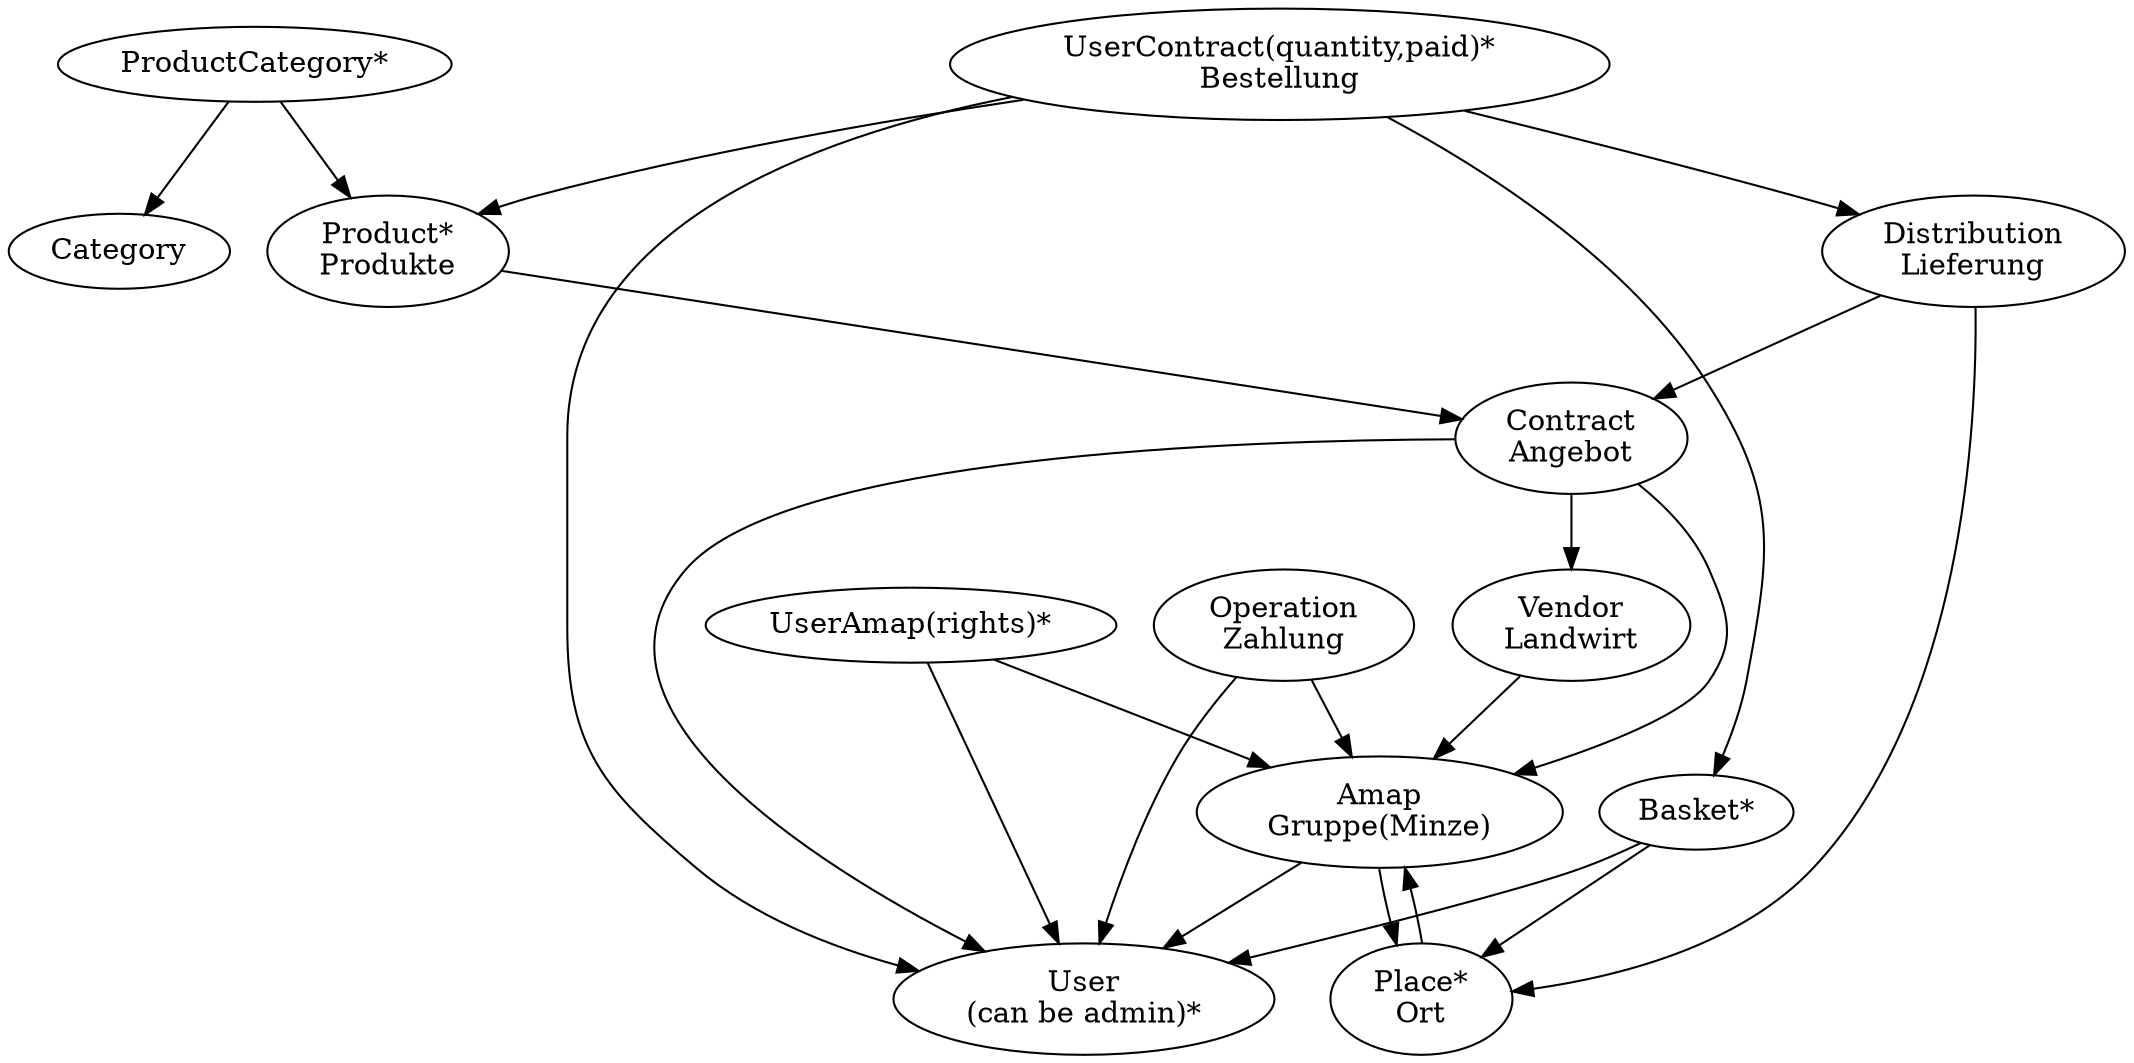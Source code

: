 digraph G {
	User[label="User\n(can be admin)*"];
	UserAmap[label="UserAmap(rights)*"];
	Amap[label="Amap\nGruppe(Minze)"];
	Contract[label="Contract\nAngebot"];
	Vendor[label="Vendor\nLandwirt"];
	Distribution[label="Distribution\nLieferung"];
	Place[label="Place*\nOrt"];
	ProductCategory[label="ProductCategory*"];
	UserContract[label="UserContract(quantity,paid)*\nBestellung"];
	Basket[label="Basket*"];
	Product[label="Product*\nProdukte"];
	Operation[label="Operation\nZahlung"];
	
	ProductCategory -> Product;
	ProductCategory -> Category;

	UserContract -> User;
	UserContract -> Product;
	UserContract -> Distribution;
	UserContract -> Basket;
	
	Basket -> User;
	Basket -> Place;
	Vendor -> Amap;
	Operation -> User;
	Operation -> Amap;
	Place -> Amap;
	UserAmap -> Amap;
	UserAmap -> User;
	Amap -> User;
	Amap -> Place;
	Contract -> User;
	Contract -> Vendor;
	Contract -> Amap;
	Product -> Contract;
	Distribution -> Contract;
	Distribution -> Place;
}
